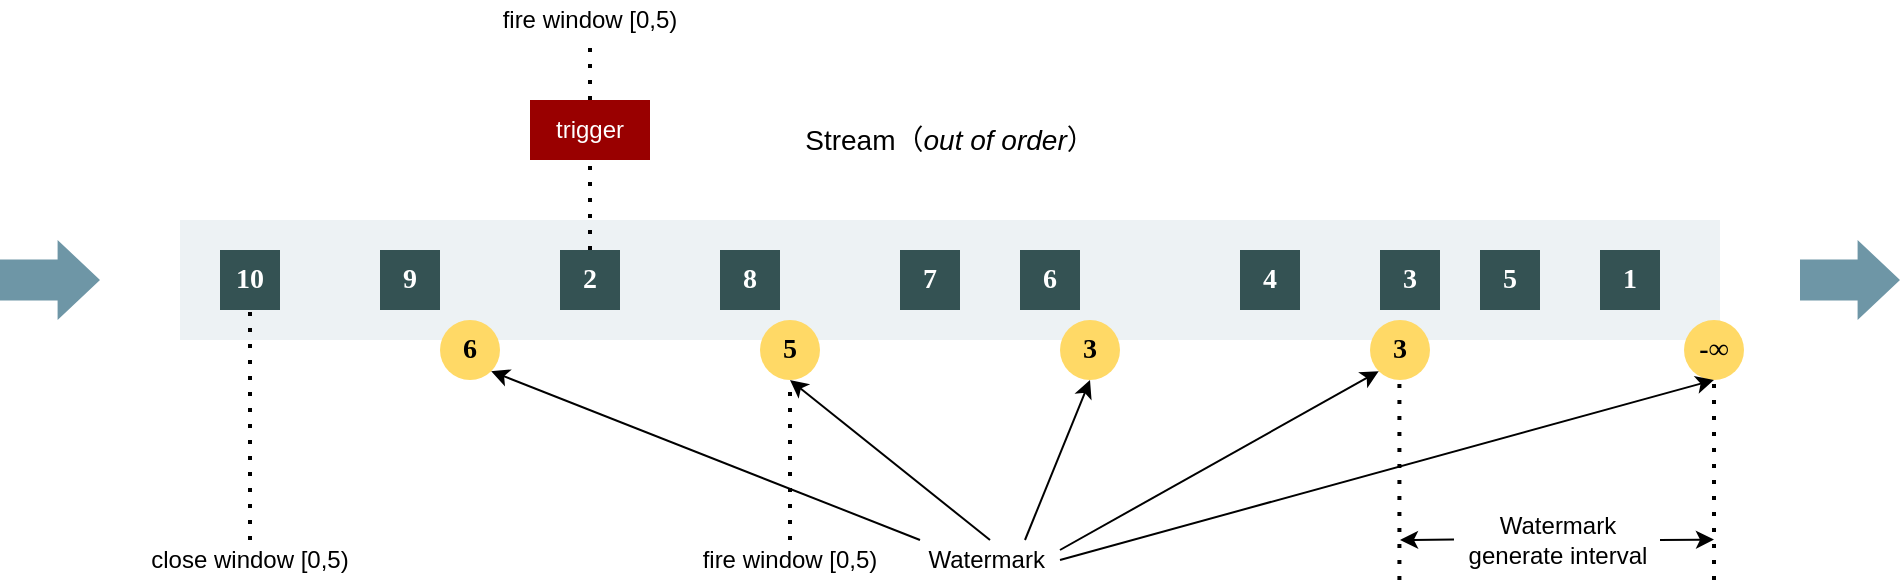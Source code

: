 <mxfile>
    <diagram id="Bv-CuC98KGRWgYmBJfnG" name="第 1 页">
        <mxGraphModel dx="1252" dy="719" grid="1" gridSize="10" guides="1" tooltips="1" connect="1" arrows="1" fold="1" page="1" pageScale="1" pageWidth="1654" pageHeight="2336" math="0" shadow="0">
            <root>
                <mxCell id="0"/>
                <mxCell id="1" parent="0"/>
                <mxCell id="2" value="" style="rounded=0;whiteSpace=wrap;html=1;fillColor=#EDF2F4;strokeColor=none;" parent="1" vertex="1">
                    <mxGeometry x="160" y="150" width="770" height="60" as="geometry"/>
                </mxCell>
                <mxCell id="4" value="" style="shape=singleArrow;whiteSpace=wrap;html=1;fontSize=14;strokeColor=none;fillColor=#6E96A6;arrowWidth=0.51;arrowSize=0.424;" parent="1" vertex="1">
                    <mxGeometry x="70" y="160" width="50" height="40" as="geometry"/>
                </mxCell>
                <mxCell id="5" value="" style="shape=singleArrow;whiteSpace=wrap;html=1;fontSize=14;strokeColor=none;fillColor=#6E96A6;arrowWidth=0.51;arrowSize=0.424;" parent="1" vertex="1">
                    <mxGeometry x="970" y="160" width="50" height="40" as="geometry"/>
                </mxCell>
                <mxCell id="13" value="Stream（&lt;i&gt;out of&amp;nbsp;order&lt;/i&gt;）" style="text;html=1;strokeColor=none;fillColor=none;align=center;verticalAlign=middle;whiteSpace=wrap;rounded=0;fontSize=14;" parent="1" vertex="1">
                    <mxGeometry x="441.25" y="100" width="207.5" height="20" as="geometry"/>
                </mxCell>
                <mxCell id="14" value="&lt;font color=&quot;#ffffff&quot;&gt;&lt;b&gt;1&lt;/b&gt;&lt;/font&gt;" style="whiteSpace=wrap;html=1;aspect=fixed;fontSize=14;strokeColor=none;fillColor=#345253;fontFamily=Tahoma;" parent="1" vertex="1">
                    <mxGeometry x="870" y="165" width="30" height="30" as="geometry"/>
                </mxCell>
                <mxCell id="15" value="&lt;font color=&quot;#ffffff&quot;&gt;&lt;b&gt;5&lt;/b&gt;&lt;/font&gt;" style="whiteSpace=wrap;html=1;aspect=fixed;fontSize=14;strokeColor=none;fillColor=#345253;fontFamily=Tahoma;" parent="1" vertex="1">
                    <mxGeometry x="810" y="165" width="30" height="30" as="geometry"/>
                </mxCell>
                <mxCell id="16" value="&lt;font color=&quot;#ffffff&quot;&gt;&lt;b&gt;3&lt;/b&gt;&lt;/font&gt;" style="whiteSpace=wrap;html=1;aspect=fixed;fontSize=14;strokeColor=none;fillColor=#345253;fontFamily=Tahoma;" parent="1" vertex="1">
                    <mxGeometry x="760" y="165" width="30" height="30" as="geometry"/>
                </mxCell>
                <mxCell id="17" value="&lt;font color=&quot;#ffffff&quot;&gt;&lt;b&gt;4&lt;/b&gt;&lt;/font&gt;" style="whiteSpace=wrap;html=1;aspect=fixed;fontSize=14;strokeColor=none;fillColor=#345253;fontFamily=Tahoma;" parent="1" vertex="1">
                    <mxGeometry x="690" y="165" width="30" height="30" as="geometry"/>
                </mxCell>
                <mxCell id="18" value="&lt;font color=&quot;#ffffff&quot;&gt;&lt;b&gt;8&lt;/b&gt;&lt;/font&gt;" style="whiteSpace=wrap;html=1;aspect=fixed;fontSize=14;strokeColor=none;fillColor=#345253;fontFamily=Tahoma;" parent="1" vertex="1">
                    <mxGeometry x="430" y="165" width="30" height="30" as="geometry"/>
                </mxCell>
                <mxCell id="19" value="&lt;font color=&quot;#ffffff&quot;&gt;&lt;b&gt;6&lt;/b&gt;&lt;/font&gt;" style="whiteSpace=wrap;html=1;aspect=fixed;fontSize=14;strokeColor=none;fillColor=#345253;fontFamily=Tahoma;" parent="1" vertex="1">
                    <mxGeometry x="580" y="165" width="30" height="30" as="geometry"/>
                </mxCell>
                <mxCell id="20" value="&lt;font color=&quot;#ffffff&quot;&gt;&lt;b&gt;7&lt;/b&gt;&lt;/font&gt;" style="whiteSpace=wrap;html=1;aspect=fixed;fontSize=14;strokeColor=none;fillColor=#345253;fontFamily=Tahoma;" parent="1" vertex="1">
                    <mxGeometry x="520" y="165" width="30" height="30" as="geometry"/>
                </mxCell>
                <mxCell id="21" value="&lt;font color=&quot;#ffffff&quot;&gt;&lt;b&gt;2&lt;/b&gt;&lt;/font&gt;" style="whiteSpace=wrap;html=1;aspect=fixed;fontSize=14;strokeColor=none;fillColor=#345253;fontFamily=Tahoma;" parent="1" vertex="1">
                    <mxGeometry x="350" y="165" width="30" height="30" as="geometry"/>
                </mxCell>
                <mxCell id="22" value="&lt;b style=&quot;font-size: 14px;&quot;&gt;-∞&lt;/b&gt;" style="ellipse;whiteSpace=wrap;html=1;aspect=fixed;fillColor=#FFD966;strokeColor=none;fontSize=14;fontFamily=Tahoma;" parent="1" vertex="1">
                    <mxGeometry x="912" y="200" width="30" height="30" as="geometry"/>
                </mxCell>
                <mxCell id="27" value="&lt;b style=&quot;font-size: 14px&quot;&gt;3&lt;/b&gt;" style="ellipse;whiteSpace=wrap;html=1;aspect=fixed;fillColor=#FFD966;strokeColor=none;fontSize=14;fontFamily=Tahoma;" parent="1" vertex="1">
                    <mxGeometry x="600" y="200" width="30" height="30" as="geometry"/>
                </mxCell>
                <mxCell id="28" value="&lt;b style=&quot;font-size: 14px&quot;&gt;3&lt;/b&gt;" style="ellipse;whiteSpace=wrap;html=1;aspect=fixed;fillColor=#FFD966;strokeColor=none;fontSize=14;fontFamily=Tahoma;" parent="1" vertex="1">
                    <mxGeometry x="755" y="200" width="30" height="30" as="geometry"/>
                </mxCell>
                <mxCell id="29" value="&lt;b style=&quot;font-size: 14px&quot;&gt;6&lt;/b&gt;" style="ellipse;whiteSpace=wrap;html=1;aspect=fixed;fillColor=#FFD966;strokeColor=none;fontSize=14;fontFamily=Tahoma;" parent="1" vertex="1">
                    <mxGeometry x="290" y="200" width="30" height="30" as="geometry"/>
                </mxCell>
                <mxCell id="30" value="&lt;b style=&quot;font-size: 14px&quot;&gt;5&lt;/b&gt;" style="ellipse;whiteSpace=wrap;html=1;aspect=fixed;fillColor=#FFD966;strokeColor=none;fontSize=14;fontFamily=Tahoma;" parent="1" vertex="1">
                    <mxGeometry x="450" y="200" width="30" height="30" as="geometry"/>
                </mxCell>
                <mxCell id="33" style="rounded=0;orthogonalLoop=1;jettySize=auto;html=1;entryX=1;entryY=1;entryDx=0;entryDy=0;exitX=0;exitY=0;exitDx=0;exitDy=0;" parent="1" source="31" target="29" edge="1">
                    <mxGeometry relative="1" as="geometry"/>
                </mxCell>
                <mxCell id="34" style="edgeStyle=none;rounded=0;orthogonalLoop=1;jettySize=auto;html=1;exitX=0.5;exitY=0;exitDx=0;exitDy=0;entryX=0.5;entryY=1;entryDx=0;entryDy=0;" parent="1" source="31" target="30" edge="1">
                    <mxGeometry relative="1" as="geometry"/>
                </mxCell>
                <mxCell id="35" style="edgeStyle=none;rounded=0;orthogonalLoop=1;jettySize=auto;html=1;exitX=0.75;exitY=0;exitDx=0;exitDy=0;entryX=0.5;entryY=1;entryDx=0;entryDy=0;" parent="1" source="31" target="27" edge="1">
                    <mxGeometry relative="1" as="geometry"/>
                </mxCell>
                <mxCell id="36" style="edgeStyle=none;rounded=0;orthogonalLoop=1;jettySize=auto;html=1;exitX=1;exitY=0.25;exitDx=0;exitDy=0;entryX=0;entryY=1;entryDx=0;entryDy=0;" parent="1" source="31" target="28" edge="1">
                    <mxGeometry relative="1" as="geometry"/>
                </mxCell>
                <mxCell id="37" style="edgeStyle=none;rounded=0;orthogonalLoop=1;jettySize=auto;html=1;exitX=1;exitY=0.5;exitDx=0;exitDy=0;entryX=0.5;entryY=1;entryDx=0;entryDy=0;" parent="1" source="31" target="22" edge="1">
                    <mxGeometry relative="1" as="geometry"/>
                </mxCell>
                <mxCell id="31" value="&amp;nbsp;Watermark&amp;nbsp;&amp;nbsp;" style="text;html=1;strokeColor=none;fillColor=none;align=center;verticalAlign=middle;whiteSpace=wrap;rounded=0;" parent="1" vertex="1">
                    <mxGeometry x="530" y="310" width="70" height="20" as="geometry"/>
                </mxCell>
                <mxCell id="39" value="Watermark generate interval" style="text;html=1;strokeColor=none;fillColor=none;align=center;verticalAlign=middle;whiteSpace=wrap;rounded=0;" parent="1" vertex="1">
                    <mxGeometry x="794" y="300" width="110" height="20" as="geometry"/>
                </mxCell>
                <mxCell id="41" value="" style="endArrow=none;dashed=1;html=1;dashPattern=1 3;strokeWidth=2;" parent="1" edge="1">
                    <mxGeometry width="50" height="50" relative="1" as="geometry">
                        <mxPoint x="769.71" y="330" as="sourcePoint"/>
                        <mxPoint x="769.71" y="230" as="targetPoint"/>
                    </mxGeometry>
                </mxCell>
                <mxCell id="42" value="" style="endArrow=none;dashed=1;html=1;dashPattern=1 3;strokeWidth=2;" parent="1" edge="1">
                    <mxGeometry width="50" height="50" relative="1" as="geometry">
                        <mxPoint x="927.0" y="330" as="sourcePoint"/>
                        <mxPoint x="927.0" y="230" as="targetPoint"/>
                    </mxGeometry>
                </mxCell>
                <mxCell id="43" value="" style="endArrow=classic;html=1;" parent="1" edge="1">
                    <mxGeometry width="50" height="50" relative="1" as="geometry">
                        <mxPoint x="900" y="310" as="sourcePoint"/>
                        <mxPoint x="927" y="309.8" as="targetPoint"/>
                    </mxGeometry>
                </mxCell>
                <mxCell id="44" value="" style="endArrow=classic;html=1;" parent="1" edge="1">
                    <mxGeometry width="50" height="50" relative="1" as="geometry">
                        <mxPoint x="797" y="309.8" as="sourcePoint"/>
                        <mxPoint x="770" y="310" as="targetPoint"/>
                    </mxGeometry>
                </mxCell>
                <mxCell id="45" value="fire window [0,5)" style="text;html=1;strokeColor=none;fillColor=none;align=center;verticalAlign=middle;whiteSpace=wrap;rounded=0;" parent="1" vertex="1">
                    <mxGeometry x="310" y="40" width="110" height="20" as="geometry"/>
                </mxCell>
                <mxCell id="50" value="&lt;font color=&quot;#ffffff&quot;&gt;&lt;b&gt;9&lt;/b&gt;&lt;/font&gt;" style="whiteSpace=wrap;html=1;aspect=fixed;fontSize=14;strokeColor=none;fillColor=#345253;fontFamily=Tahoma;" vertex="1" parent="1">
                    <mxGeometry x="260" y="165" width="30" height="30" as="geometry"/>
                </mxCell>
                <mxCell id="51" value="&lt;font color=&quot;#ffffff&quot;&gt;&lt;b&gt;10&lt;/b&gt;&lt;/font&gt;" style="whiteSpace=wrap;html=1;aspect=fixed;fontSize=14;strokeColor=none;fillColor=#345253;fontFamily=Tahoma;" vertex="1" parent="1">
                    <mxGeometry x="180" y="165" width="30" height="30" as="geometry"/>
                </mxCell>
                <mxCell id="52" value="close window [0,5)" style="text;html=1;strokeColor=none;fillColor=none;align=center;verticalAlign=middle;whiteSpace=wrap;rounded=0;" vertex="1" parent="1">
                    <mxGeometry x="140" y="310" width="110" height="20" as="geometry"/>
                </mxCell>
                <mxCell id="60" value="fire window [0,5)" style="text;html=1;strokeColor=none;fillColor=none;align=center;verticalAlign=middle;whiteSpace=wrap;rounded=0;" vertex="1" parent="1">
                    <mxGeometry x="410" y="310" width="110" height="20" as="geometry"/>
                </mxCell>
                <mxCell id="61" value="" style="endArrow=none;dashed=1;html=1;dashPattern=1 3;strokeWidth=2;fontColor=#B3B3B3;entryX=0.5;entryY=1;entryDx=0;entryDy=0;exitX=0.5;exitY=0;exitDx=0;exitDy=0;" edge="1" parent="1" source="60" target="30">
                    <mxGeometry width="50" height="50" relative="1" as="geometry">
                        <mxPoint x="430" y="300" as="sourcePoint"/>
                        <mxPoint x="480" y="250" as="targetPoint"/>
                    </mxGeometry>
                </mxCell>
                <mxCell id="62" value="trigger" style="rounded=0;whiteSpace=wrap;html=1;strokeColor=none;fontColor=#FFFFFF;fillColor=#990000;" vertex="1" parent="1">
                    <mxGeometry x="335" y="90" width="60" height="30" as="geometry"/>
                </mxCell>
                <mxCell id="65" value="" style="endArrow=none;dashed=1;html=1;dashPattern=1 3;strokeWidth=2;fontColor=#B3B3B3;entryX=0.5;entryY=1;entryDx=0;entryDy=0;exitX=0.5;exitY=0;exitDx=0;exitDy=0;" edge="1" parent="1" source="52" target="51">
                    <mxGeometry width="50" height="50" relative="1" as="geometry">
                        <mxPoint x="130" y="290" as="sourcePoint"/>
                        <mxPoint x="180" y="240" as="targetPoint"/>
                    </mxGeometry>
                </mxCell>
                <mxCell id="66" value="" style="endArrow=none;dashed=1;html=1;dashPattern=1 3;strokeWidth=2;fontColor=#B3B3B3;entryX=0.5;entryY=1;entryDx=0;entryDy=0;exitX=0.5;exitY=0;exitDx=0;exitDy=0;" edge="1" parent="1" source="21" target="62">
                    <mxGeometry width="50" height="50" relative="1" as="geometry">
                        <mxPoint x="340" y="260" as="sourcePoint"/>
                        <mxPoint x="390" y="210" as="targetPoint"/>
                    </mxGeometry>
                </mxCell>
                <mxCell id="67" value="" style="endArrow=none;dashed=1;html=1;dashPattern=1 3;strokeWidth=2;fontColor=#B3B3B3;entryX=0.5;entryY=1;entryDx=0;entryDy=0;" edge="1" parent="1" target="45">
                    <mxGeometry width="50" height="50" relative="1" as="geometry">
                        <mxPoint x="365" y="90" as="sourcePoint"/>
                        <mxPoint x="375" y="130" as="targetPoint"/>
                    </mxGeometry>
                </mxCell>
            </root>
        </mxGraphModel>
    </diagram>
</mxfile>